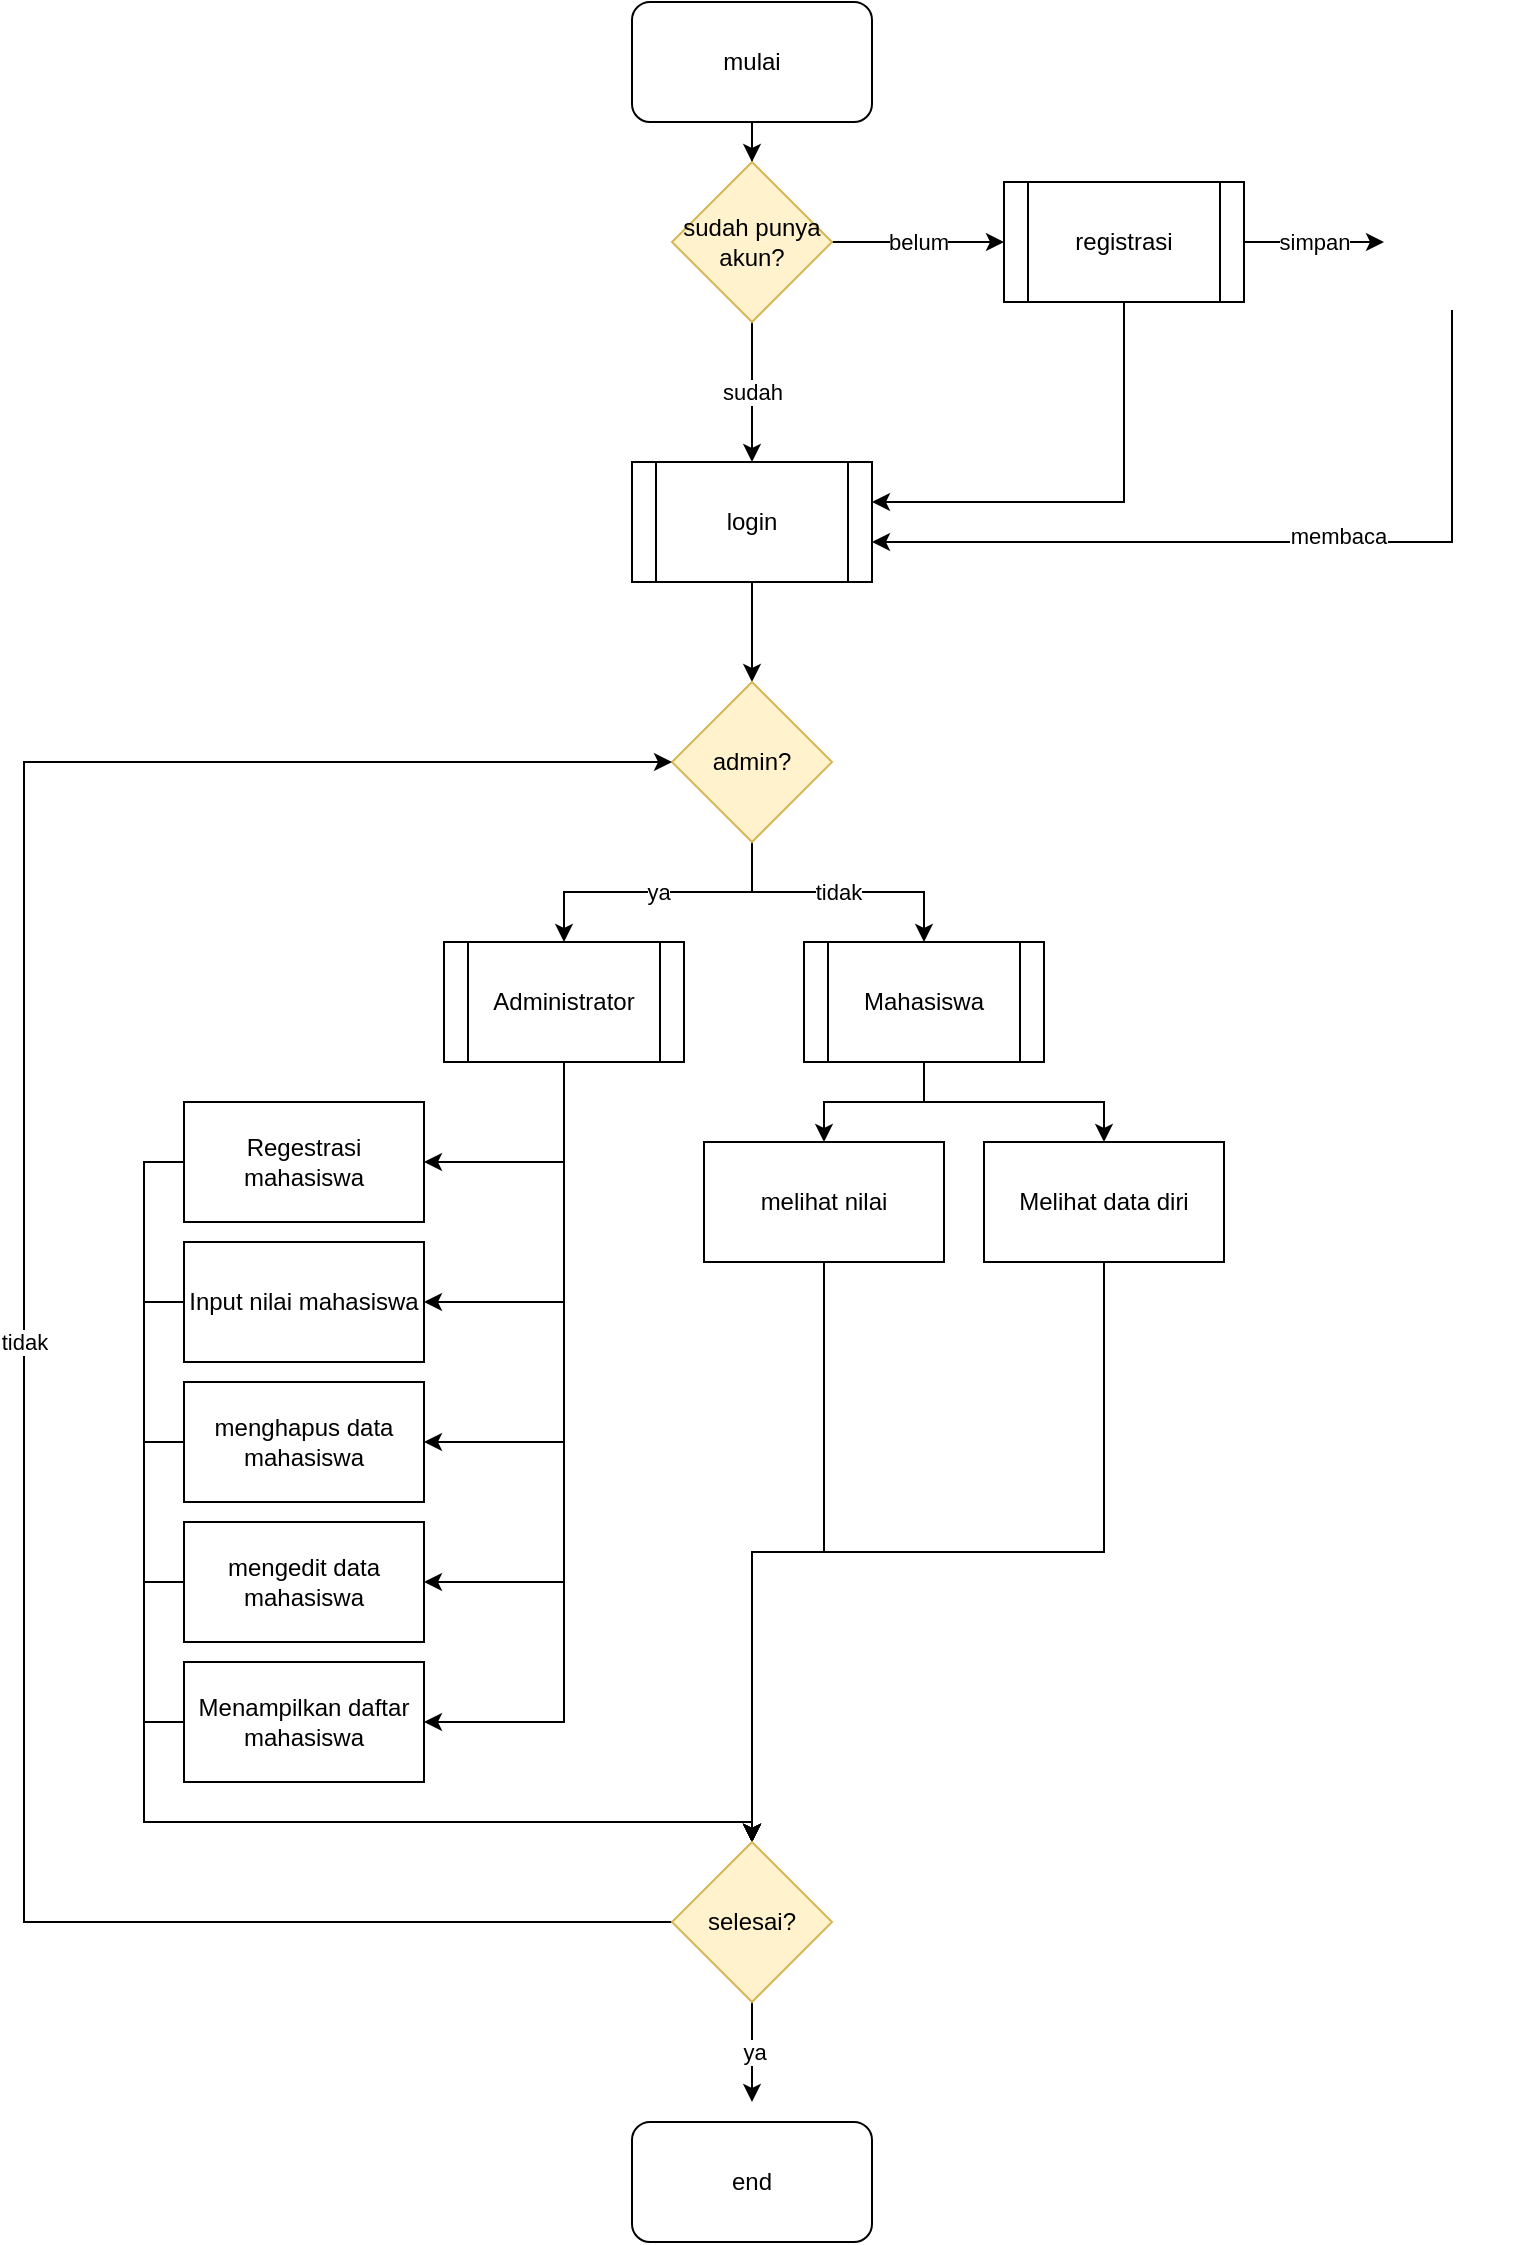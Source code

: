 <mxfile version="18.2.0" type="github">
  <diagram id="3l1SSTb1OPNHO9RBaozv" name="Page-1">
    <mxGraphModel dx="1021" dy="580" grid="1" gridSize="10" guides="1" tooltips="1" connect="1" arrows="1" fold="1" page="1" pageScale="1" pageWidth="827" pageHeight="1169" math="0" shadow="0">
      <root>
        <mxCell id="0" />
        <mxCell id="1" parent="0" />
        <mxCell id="940sPwE6s0wdAE1ZhhJ2-17" value="" style="edgeStyle=orthogonalEdgeStyle;rounded=0;orthogonalLoop=1;jettySize=auto;html=1;" edge="1" parent="1" source="940sPwE6s0wdAE1ZhhJ2-2" target="940sPwE6s0wdAE1ZhhJ2-3">
          <mxGeometry relative="1" as="geometry" />
        </mxCell>
        <mxCell id="940sPwE6s0wdAE1ZhhJ2-2" value="mulai" style="rounded=1;whiteSpace=wrap;html=1;" vertex="1" parent="1">
          <mxGeometry x="354" y="40" width="120" height="60" as="geometry" />
        </mxCell>
        <mxCell id="940sPwE6s0wdAE1ZhhJ2-6" value="belum" style="edgeStyle=orthogonalEdgeStyle;rounded=0;orthogonalLoop=1;jettySize=auto;html=1;" edge="1" parent="1" source="940sPwE6s0wdAE1ZhhJ2-3" target="940sPwE6s0wdAE1ZhhJ2-5">
          <mxGeometry relative="1" as="geometry" />
        </mxCell>
        <mxCell id="940sPwE6s0wdAE1ZhhJ2-7" value="sudah" style="edgeStyle=orthogonalEdgeStyle;rounded=0;orthogonalLoop=1;jettySize=auto;html=1;" edge="1" parent="1" source="940sPwE6s0wdAE1ZhhJ2-3" target="940sPwE6s0wdAE1ZhhJ2-4">
          <mxGeometry relative="1" as="geometry" />
        </mxCell>
        <mxCell id="940sPwE6s0wdAE1ZhhJ2-3" value="sudah punya akun?" style="rhombus;whiteSpace=wrap;html=1;fillColor=#fff2cc;strokeColor=#d6b656;" vertex="1" parent="1">
          <mxGeometry x="374" y="120" width="80" height="80" as="geometry" />
        </mxCell>
        <mxCell id="940sPwE6s0wdAE1ZhhJ2-12" value="" style="edgeStyle=orthogonalEdgeStyle;rounded=0;orthogonalLoop=1;jettySize=auto;html=1;" edge="1" parent="1" source="940sPwE6s0wdAE1ZhhJ2-4" target="940sPwE6s0wdAE1ZhhJ2-11">
          <mxGeometry relative="1" as="geometry" />
        </mxCell>
        <mxCell id="940sPwE6s0wdAE1ZhhJ2-4" value="login" style="shape=process;whiteSpace=wrap;html=1;backgroundOutline=1;" vertex="1" parent="1">
          <mxGeometry x="354" y="270" width="120" height="60" as="geometry" />
        </mxCell>
        <mxCell id="940sPwE6s0wdAE1ZhhJ2-9" style="edgeStyle=orthogonalEdgeStyle;rounded=0;orthogonalLoop=1;jettySize=auto;html=1;exitX=0.5;exitY=1;exitDx=0;exitDy=0;" edge="1" parent="1" source="940sPwE6s0wdAE1ZhhJ2-5">
          <mxGeometry relative="1" as="geometry">
            <mxPoint x="474" y="290" as="targetPoint" />
            <Array as="points">
              <mxPoint x="600" y="290" />
              <mxPoint x="474" y="290" />
            </Array>
          </mxGeometry>
        </mxCell>
        <mxCell id="940sPwE6s0wdAE1ZhhJ2-48" value="simpan" style="edgeStyle=orthogonalEdgeStyle;rounded=0;orthogonalLoop=1;jettySize=auto;html=1;exitX=1;exitY=0.5;exitDx=0;exitDy=0;entryX=0;entryY=0.5;entryDx=0;entryDy=0;" edge="1" parent="1" source="940sPwE6s0wdAE1ZhhJ2-5" target="940sPwE6s0wdAE1ZhhJ2-47">
          <mxGeometry relative="1" as="geometry" />
        </mxCell>
        <mxCell id="940sPwE6s0wdAE1ZhhJ2-5" value="registrasi" style="shape=process;whiteSpace=wrap;html=1;backgroundOutline=1;" vertex="1" parent="1">
          <mxGeometry x="540" y="130" width="120" height="60" as="geometry" />
        </mxCell>
        <mxCell id="940sPwE6s0wdAE1ZhhJ2-15" value="ya" style="edgeStyle=orthogonalEdgeStyle;rounded=0;orthogonalLoop=1;jettySize=auto;html=1;exitX=0.5;exitY=1;exitDx=0;exitDy=0;entryX=0.5;entryY=0;entryDx=0;entryDy=0;" edge="1" parent="1" source="940sPwE6s0wdAE1ZhhJ2-11" target="940sPwE6s0wdAE1ZhhJ2-13">
          <mxGeometry relative="1" as="geometry" />
        </mxCell>
        <mxCell id="940sPwE6s0wdAE1ZhhJ2-16" value="tidak" style="edgeStyle=orthogonalEdgeStyle;rounded=0;orthogonalLoop=1;jettySize=auto;html=1;exitX=0.5;exitY=1;exitDx=0;exitDy=0;entryX=0.5;entryY=0;entryDx=0;entryDy=0;" edge="1" parent="1" source="940sPwE6s0wdAE1ZhhJ2-11" target="940sPwE6s0wdAE1ZhhJ2-14">
          <mxGeometry relative="1" as="geometry" />
        </mxCell>
        <mxCell id="940sPwE6s0wdAE1ZhhJ2-11" value="admin?" style="rhombus;whiteSpace=wrap;html=1;fillColor=#fff2cc;strokeColor=#d6b656;" vertex="1" parent="1">
          <mxGeometry x="374" y="380" width="80" height="80" as="geometry" />
        </mxCell>
        <mxCell id="940sPwE6s0wdAE1ZhhJ2-25" style="edgeStyle=orthogonalEdgeStyle;rounded=0;orthogonalLoop=1;jettySize=auto;html=1;exitX=0.5;exitY=1;exitDx=0;exitDy=0;entryX=1;entryY=0.5;entryDx=0;entryDy=0;" edge="1" parent="1" source="940sPwE6s0wdAE1ZhhJ2-13" target="940sPwE6s0wdAE1ZhhJ2-20">
          <mxGeometry relative="1" as="geometry" />
        </mxCell>
        <mxCell id="940sPwE6s0wdAE1ZhhJ2-26" style="edgeStyle=orthogonalEdgeStyle;rounded=0;orthogonalLoop=1;jettySize=auto;html=1;exitX=0.5;exitY=1;exitDx=0;exitDy=0;entryX=1;entryY=0.5;entryDx=0;entryDy=0;" edge="1" parent="1" source="940sPwE6s0wdAE1ZhhJ2-13" target="940sPwE6s0wdAE1ZhhJ2-21">
          <mxGeometry relative="1" as="geometry" />
        </mxCell>
        <mxCell id="940sPwE6s0wdAE1ZhhJ2-27" style="edgeStyle=orthogonalEdgeStyle;rounded=0;orthogonalLoop=1;jettySize=auto;html=1;exitX=0.5;exitY=1;exitDx=0;exitDy=0;entryX=1;entryY=0.5;entryDx=0;entryDy=0;" edge="1" parent="1" source="940sPwE6s0wdAE1ZhhJ2-13" target="940sPwE6s0wdAE1ZhhJ2-22">
          <mxGeometry relative="1" as="geometry" />
        </mxCell>
        <mxCell id="940sPwE6s0wdAE1ZhhJ2-28" style="edgeStyle=orthogonalEdgeStyle;rounded=0;orthogonalLoop=1;jettySize=auto;html=1;exitX=0.5;exitY=1;exitDx=0;exitDy=0;entryX=1;entryY=0.5;entryDx=0;entryDy=0;" edge="1" parent="1" source="940sPwE6s0wdAE1ZhhJ2-13" target="940sPwE6s0wdAE1ZhhJ2-23">
          <mxGeometry relative="1" as="geometry" />
        </mxCell>
        <mxCell id="940sPwE6s0wdAE1ZhhJ2-29" style="edgeStyle=orthogonalEdgeStyle;rounded=0;orthogonalLoop=1;jettySize=auto;html=1;exitX=0.5;exitY=1;exitDx=0;exitDy=0;entryX=1;entryY=0.5;entryDx=0;entryDy=0;" edge="1" parent="1" source="940sPwE6s0wdAE1ZhhJ2-13" target="940sPwE6s0wdAE1ZhhJ2-24">
          <mxGeometry relative="1" as="geometry" />
        </mxCell>
        <mxCell id="940sPwE6s0wdAE1ZhhJ2-13" value="Administrator" style="shape=process;whiteSpace=wrap;html=1;backgroundOutline=1;" vertex="1" parent="1">
          <mxGeometry x="260" y="510" width="120" height="60" as="geometry" />
        </mxCell>
        <mxCell id="940sPwE6s0wdAE1ZhhJ2-30" style="edgeStyle=orthogonalEdgeStyle;rounded=0;orthogonalLoop=1;jettySize=auto;html=1;exitX=0.5;exitY=1;exitDx=0;exitDy=0;" edge="1" parent="1" source="940sPwE6s0wdAE1ZhhJ2-14" target="940sPwE6s0wdAE1ZhhJ2-19">
          <mxGeometry relative="1" as="geometry" />
        </mxCell>
        <mxCell id="940sPwE6s0wdAE1ZhhJ2-31" style="edgeStyle=orthogonalEdgeStyle;rounded=0;orthogonalLoop=1;jettySize=auto;html=1;exitX=0.5;exitY=1;exitDx=0;exitDy=0;entryX=0.5;entryY=0;entryDx=0;entryDy=0;" edge="1" parent="1" source="940sPwE6s0wdAE1ZhhJ2-14" target="940sPwE6s0wdAE1ZhhJ2-18">
          <mxGeometry relative="1" as="geometry" />
        </mxCell>
        <mxCell id="940sPwE6s0wdAE1ZhhJ2-14" value="Mahasiswa" style="shape=process;whiteSpace=wrap;html=1;backgroundOutline=1;" vertex="1" parent="1">
          <mxGeometry x="440" y="510" width="120" height="60" as="geometry" />
        </mxCell>
        <mxCell id="940sPwE6s0wdAE1ZhhJ2-45" style="edgeStyle=orthogonalEdgeStyle;rounded=0;orthogonalLoop=1;jettySize=auto;html=1;exitX=0.5;exitY=1;exitDx=0;exitDy=0;entryX=0.5;entryY=0;entryDx=0;entryDy=0;" edge="1" parent="1" source="940sPwE6s0wdAE1ZhhJ2-18" target="940sPwE6s0wdAE1ZhhJ2-32">
          <mxGeometry relative="1" as="geometry" />
        </mxCell>
        <mxCell id="940sPwE6s0wdAE1ZhhJ2-18" value="Melihat data diri" style="rounded=0;whiteSpace=wrap;html=1;" vertex="1" parent="1">
          <mxGeometry x="530" y="610" width="120" height="60" as="geometry" />
        </mxCell>
        <mxCell id="940sPwE6s0wdAE1ZhhJ2-43" style="edgeStyle=orthogonalEdgeStyle;rounded=0;orthogonalLoop=1;jettySize=auto;html=1;exitX=0.5;exitY=1;exitDx=0;exitDy=0;entryX=0.5;entryY=0;entryDx=0;entryDy=0;" edge="1" parent="1" source="940sPwE6s0wdAE1ZhhJ2-19" target="940sPwE6s0wdAE1ZhhJ2-32">
          <mxGeometry relative="1" as="geometry" />
        </mxCell>
        <mxCell id="940sPwE6s0wdAE1ZhhJ2-19" value="melihat nilai" style="rounded=0;whiteSpace=wrap;html=1;" vertex="1" parent="1">
          <mxGeometry x="390" y="610" width="120" height="60" as="geometry" />
        </mxCell>
        <mxCell id="940sPwE6s0wdAE1ZhhJ2-35" style="edgeStyle=orthogonalEdgeStyle;rounded=0;orthogonalLoop=1;jettySize=auto;html=1;exitX=0;exitY=0.5;exitDx=0;exitDy=0;entryX=0.5;entryY=0;entryDx=0;entryDy=0;" edge="1" parent="1" source="940sPwE6s0wdAE1ZhhJ2-20" target="940sPwE6s0wdAE1ZhhJ2-32">
          <mxGeometry relative="1" as="geometry">
            <Array as="points">
              <mxPoint x="110" y="620" />
              <mxPoint x="110" y="950" />
              <mxPoint x="414" y="950" />
            </Array>
          </mxGeometry>
        </mxCell>
        <mxCell id="940sPwE6s0wdAE1ZhhJ2-20" value="Regestrasi mahasiswa" style="rounded=0;whiteSpace=wrap;html=1;" vertex="1" parent="1">
          <mxGeometry x="130" y="590" width="120" height="60" as="geometry" />
        </mxCell>
        <mxCell id="940sPwE6s0wdAE1ZhhJ2-37" style="edgeStyle=orthogonalEdgeStyle;rounded=0;orthogonalLoop=1;jettySize=auto;html=1;exitX=0;exitY=0.5;exitDx=0;exitDy=0;" edge="1" parent="1" source="940sPwE6s0wdAE1ZhhJ2-21">
          <mxGeometry relative="1" as="geometry">
            <mxPoint x="414" y="960" as="targetPoint" />
            <Array as="points">
              <mxPoint x="110" y="690" />
              <mxPoint x="110" y="950" />
              <mxPoint x="414" y="950" />
            </Array>
          </mxGeometry>
        </mxCell>
        <mxCell id="940sPwE6s0wdAE1ZhhJ2-21" value="Input nilai mahasiswa" style="rounded=0;whiteSpace=wrap;html=1;" vertex="1" parent="1">
          <mxGeometry x="130" y="660" width="120" height="60" as="geometry" />
        </mxCell>
        <mxCell id="940sPwE6s0wdAE1ZhhJ2-39" style="edgeStyle=orthogonalEdgeStyle;rounded=0;orthogonalLoop=1;jettySize=auto;html=1;exitX=0;exitY=0.5;exitDx=0;exitDy=0;entryX=0.5;entryY=0;entryDx=0;entryDy=0;" edge="1" parent="1" source="940sPwE6s0wdAE1ZhhJ2-22" target="940sPwE6s0wdAE1ZhhJ2-32">
          <mxGeometry relative="1" as="geometry">
            <Array as="points">
              <mxPoint x="110" y="760" />
              <mxPoint x="110" y="950" />
              <mxPoint x="414" y="950" />
            </Array>
          </mxGeometry>
        </mxCell>
        <mxCell id="940sPwE6s0wdAE1ZhhJ2-22" value="menghapus data mahasiswa" style="rounded=0;whiteSpace=wrap;html=1;" vertex="1" parent="1">
          <mxGeometry x="130" y="730" width="120" height="60" as="geometry" />
        </mxCell>
        <mxCell id="940sPwE6s0wdAE1ZhhJ2-41" style="edgeStyle=orthogonalEdgeStyle;rounded=0;orthogonalLoop=1;jettySize=auto;html=1;exitX=0;exitY=0.5;exitDx=0;exitDy=0;entryX=0.5;entryY=0;entryDx=0;entryDy=0;" edge="1" parent="1" source="940sPwE6s0wdAE1ZhhJ2-23" target="940sPwE6s0wdAE1ZhhJ2-32">
          <mxGeometry relative="1" as="geometry">
            <Array as="points">
              <mxPoint x="110" y="830" />
              <mxPoint x="110" y="950" />
              <mxPoint x="414" y="950" />
            </Array>
          </mxGeometry>
        </mxCell>
        <mxCell id="940sPwE6s0wdAE1ZhhJ2-23" value="mengedit data mahasiswa" style="rounded=0;whiteSpace=wrap;html=1;" vertex="1" parent="1">
          <mxGeometry x="130" y="800" width="120" height="60" as="geometry" />
        </mxCell>
        <mxCell id="940sPwE6s0wdAE1ZhhJ2-42" style="edgeStyle=orthogonalEdgeStyle;rounded=0;orthogonalLoop=1;jettySize=auto;html=1;exitX=0;exitY=0.5;exitDx=0;exitDy=0;entryX=0.5;entryY=0;entryDx=0;entryDy=0;" edge="1" parent="1" source="940sPwE6s0wdAE1ZhhJ2-24" target="940sPwE6s0wdAE1ZhhJ2-32">
          <mxGeometry relative="1" as="geometry">
            <Array as="points">
              <mxPoint x="110" y="900" />
              <mxPoint x="110" y="950" />
              <mxPoint x="414" y="950" />
            </Array>
          </mxGeometry>
        </mxCell>
        <mxCell id="940sPwE6s0wdAE1ZhhJ2-24" value="Menampilkan daftar mahasiswa" style="rounded=0;whiteSpace=wrap;html=1;" vertex="1" parent="1">
          <mxGeometry x="130" y="870" width="120" height="60" as="geometry" />
        </mxCell>
        <mxCell id="940sPwE6s0wdAE1ZhhJ2-34" value="ya" style="edgeStyle=orthogonalEdgeStyle;rounded=0;orthogonalLoop=1;jettySize=auto;html=1;" edge="1" parent="1" source="940sPwE6s0wdAE1ZhhJ2-32">
          <mxGeometry relative="1" as="geometry">
            <mxPoint x="414" y="1090" as="targetPoint" />
          </mxGeometry>
        </mxCell>
        <mxCell id="940sPwE6s0wdAE1ZhhJ2-46" value="tidak" style="edgeStyle=orthogonalEdgeStyle;rounded=0;orthogonalLoop=1;jettySize=auto;html=1;exitX=0;exitY=0.5;exitDx=0;exitDy=0;entryX=0;entryY=0.5;entryDx=0;entryDy=0;" edge="1" parent="1" source="940sPwE6s0wdAE1ZhhJ2-32" target="940sPwE6s0wdAE1ZhhJ2-11">
          <mxGeometry relative="1" as="geometry">
            <Array as="points">
              <mxPoint x="50" y="1000" />
              <mxPoint x="50" y="420" />
            </Array>
          </mxGeometry>
        </mxCell>
        <mxCell id="940sPwE6s0wdAE1ZhhJ2-32" value="selesai?" style="rhombus;whiteSpace=wrap;html=1;fillColor=#fff2cc;strokeColor=#d6b656;" vertex="1" parent="1">
          <mxGeometry x="374" y="960" width="80" height="80" as="geometry" />
        </mxCell>
        <mxCell id="940sPwE6s0wdAE1ZhhJ2-33" value="end" style="rounded=1;whiteSpace=wrap;html=1;" vertex="1" parent="1">
          <mxGeometry x="354" y="1100" width="120" height="60" as="geometry" />
        </mxCell>
        <mxCell id="940sPwE6s0wdAE1ZhhJ2-49" style="edgeStyle=orthogonalEdgeStyle;rounded=0;orthogonalLoop=1;jettySize=auto;html=1;" edge="1" parent="1" source="940sPwE6s0wdAE1ZhhJ2-47">
          <mxGeometry relative="1" as="geometry">
            <mxPoint x="474" y="310" as="targetPoint" />
            <Array as="points">
              <mxPoint x="764" y="310" />
              <mxPoint x="474" y="310" />
            </Array>
          </mxGeometry>
        </mxCell>
        <mxCell id="940sPwE6s0wdAE1ZhhJ2-50" value="membaca" style="edgeLabel;html=1;align=center;verticalAlign=middle;resizable=0;points=[];" vertex="1" connectable="0" parent="940sPwE6s0wdAE1ZhhJ2-49">
          <mxGeometry x="-0.146" y="-3" relative="1" as="geometry">
            <mxPoint as="offset" />
          </mxGeometry>
        </mxCell>
        <mxCell id="940sPwE6s0wdAE1ZhhJ2-47" value="" style="shape=image;html=1;verticalAlign=top;verticalLabelPosition=bottom;labelBackgroundColor=#ffffff;imageAspect=0;aspect=fixed;image=https://cdn2.iconfinder.com/data/icons/font-awesome/1792/database-128.png" vertex="1" parent="1">
          <mxGeometry x="730" y="126" width="68" height="68" as="geometry" />
        </mxCell>
      </root>
    </mxGraphModel>
  </diagram>
</mxfile>
